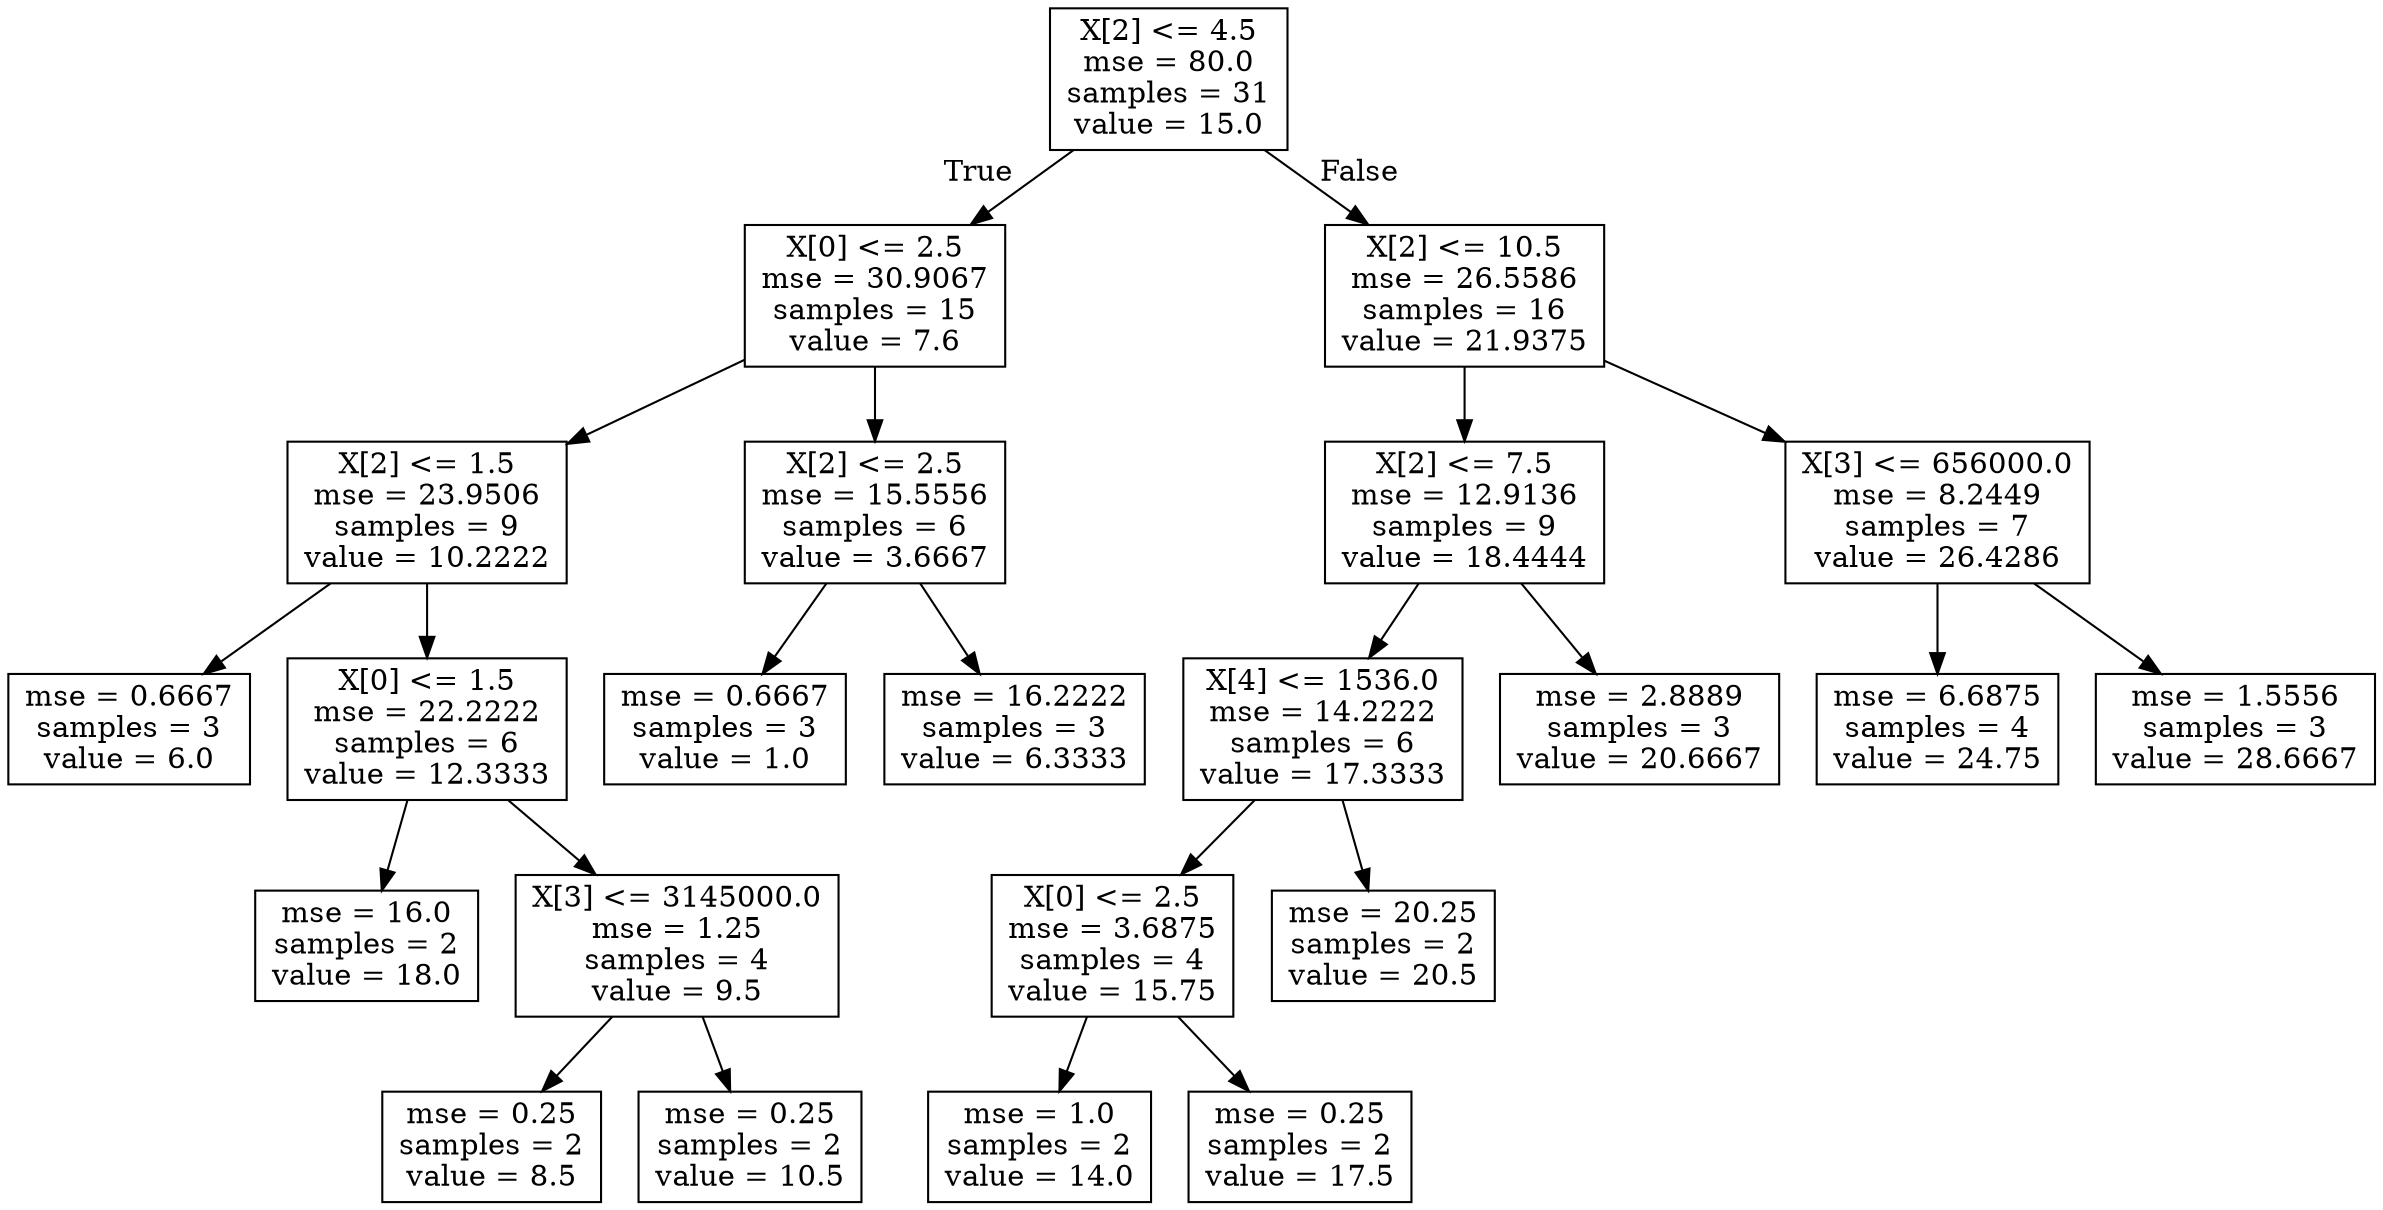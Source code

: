 digraph Tree {
node [shape=box] ;
0 [label="X[2] <= 4.5\nmse = 80.0\nsamples = 31\nvalue = 15.0"] ;
1 [label="X[0] <= 2.5\nmse = 30.9067\nsamples = 15\nvalue = 7.6"] ;
0 -> 1 [labeldistance=2.5, labelangle=45, headlabel="True"] ;
2 [label="X[2] <= 1.5\nmse = 23.9506\nsamples = 9\nvalue = 10.2222"] ;
1 -> 2 ;
3 [label="mse = 0.6667\nsamples = 3\nvalue = 6.0"] ;
2 -> 3 ;
4 [label="X[0] <= 1.5\nmse = 22.2222\nsamples = 6\nvalue = 12.3333"] ;
2 -> 4 ;
5 [label="mse = 16.0\nsamples = 2\nvalue = 18.0"] ;
4 -> 5 ;
6 [label="X[3] <= 3145000.0\nmse = 1.25\nsamples = 4\nvalue = 9.5"] ;
4 -> 6 ;
7 [label="mse = 0.25\nsamples = 2\nvalue = 8.5"] ;
6 -> 7 ;
8 [label="mse = 0.25\nsamples = 2\nvalue = 10.5"] ;
6 -> 8 ;
9 [label="X[2] <= 2.5\nmse = 15.5556\nsamples = 6\nvalue = 3.6667"] ;
1 -> 9 ;
10 [label="mse = 0.6667\nsamples = 3\nvalue = 1.0"] ;
9 -> 10 ;
11 [label="mse = 16.2222\nsamples = 3\nvalue = 6.3333"] ;
9 -> 11 ;
12 [label="X[2] <= 10.5\nmse = 26.5586\nsamples = 16\nvalue = 21.9375"] ;
0 -> 12 [labeldistance=2.5, labelangle=-45, headlabel="False"] ;
13 [label="X[2] <= 7.5\nmse = 12.9136\nsamples = 9\nvalue = 18.4444"] ;
12 -> 13 ;
14 [label="X[4] <= 1536.0\nmse = 14.2222\nsamples = 6\nvalue = 17.3333"] ;
13 -> 14 ;
15 [label="X[0] <= 2.5\nmse = 3.6875\nsamples = 4\nvalue = 15.75"] ;
14 -> 15 ;
16 [label="mse = 1.0\nsamples = 2\nvalue = 14.0"] ;
15 -> 16 ;
17 [label="mse = 0.25\nsamples = 2\nvalue = 17.5"] ;
15 -> 17 ;
18 [label="mse = 20.25\nsamples = 2\nvalue = 20.5"] ;
14 -> 18 ;
19 [label="mse = 2.8889\nsamples = 3\nvalue = 20.6667"] ;
13 -> 19 ;
20 [label="X[3] <= 656000.0\nmse = 8.2449\nsamples = 7\nvalue = 26.4286"] ;
12 -> 20 ;
21 [label="mse = 6.6875\nsamples = 4\nvalue = 24.75"] ;
20 -> 21 ;
22 [label="mse = 1.5556\nsamples = 3\nvalue = 28.6667"] ;
20 -> 22 ;
}